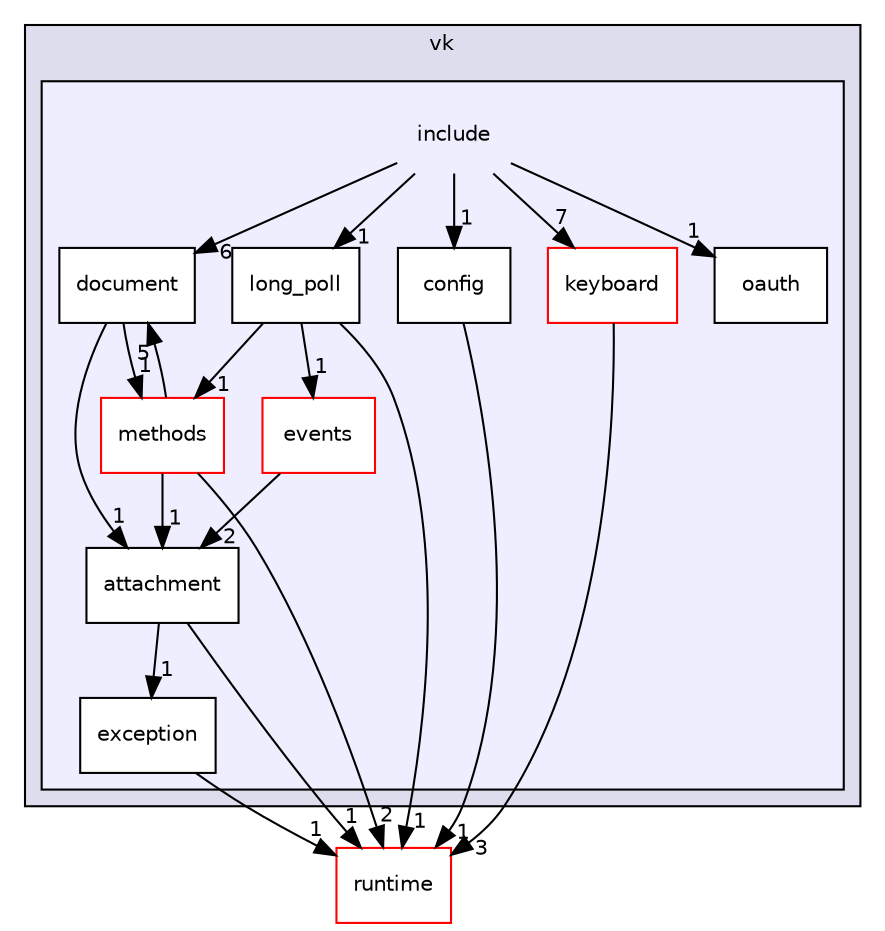 digraph "include" {
  compound=true
  node [ fontsize="10", fontname="Helvetica"];
  edge [ labelfontsize="10", labelfontname="Helvetica"];
  subgraph clusterdir_f24f4fdd59688f4e2fd114a89d2b5d0b {
    graph [ bgcolor="#ddddee", pencolor="black", label="vk" fontname="Helvetica", fontsize="10", URL="dir_f24f4fdd59688f4e2fd114a89d2b5d0b.html"]
  subgraph clusterdir_2fa8417925308be52a9c60106667e5c1 {
    graph [ bgcolor="#eeeeff", pencolor="black", label="" URL="dir_2fa8417925308be52a9c60106667e5c1.html"];
    dir_2fa8417925308be52a9c60106667e5c1 [shape=plaintext label="include"];
  dir_16d2d5aca2b307e57fabb256f7476155 [shape=box label="attachment" fillcolor="white" style="filled" URL="dir_16d2d5aca2b307e57fabb256f7476155.html"];
  dir_e9da7b008ad56628ad377fdb47f934f2 [shape=box label="config" fillcolor="white" style="filled" URL="dir_e9da7b008ad56628ad377fdb47f934f2.html"];
  dir_4ffb83fad530b8dc6c343ad878b0603f [shape=box label="document" fillcolor="white" style="filled" URL="dir_4ffb83fad530b8dc6c343ad878b0603f.html"];
  dir_53ba202eb25c4bfeaf3dda0cd82c2cb7 [shape=box label="events" fillcolor="white" style="filled" color="red" URL="dir_53ba202eb25c4bfeaf3dda0cd82c2cb7.html"];
  dir_999e20fcd6e8c7f712aada651c1a4f65 [shape=box label="exception" fillcolor="white" style="filled" URL="dir_999e20fcd6e8c7f712aada651c1a4f65.html"];
  dir_03e1825baa76148463b2acaefecdc4f6 [shape=box label="keyboard" fillcolor="white" style="filled" color="red" URL="dir_03e1825baa76148463b2acaefecdc4f6.html"];
  dir_d81e5165ed2b0481c93861d3320f17bf [shape=box label="long_poll" fillcolor="white" style="filled" URL="dir_d81e5165ed2b0481c93861d3320f17bf.html"];
  dir_a7bf451d887486fbd46dfcc99cdfed64 [shape=box label="methods" fillcolor="white" style="filled" color="red" URL="dir_a7bf451d887486fbd46dfcc99cdfed64.html"];
  dir_5add5579a89df1271dfd39b246b9b1d8 [shape=box label="oauth" fillcolor="white" style="filled" URL="dir_5add5579a89df1271dfd39b246b9b1d8.html"];
  }
  }
  dir_bacc0c93d90f14ec72dd74ece09979fb [shape=box label="runtime" fillcolor="white" style="filled" color="red" URL="dir_bacc0c93d90f14ec72dd74ece09979fb.html"];
  dir_2fa8417925308be52a9c60106667e5c1->dir_03e1825baa76148463b2acaefecdc4f6 [headlabel="7", labeldistance=1.5 headhref="dir_000004_000015.html"];
  dir_2fa8417925308be52a9c60106667e5c1->dir_4ffb83fad530b8dc6c343ad878b0603f [headlabel="6", labeldistance=1.5 headhref="dir_000004_000017.html"];
  dir_2fa8417925308be52a9c60106667e5c1->dir_5add5579a89df1271dfd39b246b9b1d8 [headlabel="1", labeldistance=1.5 headhref="dir_000004_000014.html"];
  dir_2fa8417925308be52a9c60106667e5c1->dir_d81e5165ed2b0481c93861d3320f17bf [headlabel="1", labeldistance=1.5 headhref="dir_000004_000005.html"];
  dir_2fa8417925308be52a9c60106667e5c1->dir_e9da7b008ad56628ad377fdb47f934f2 [headlabel="1", labeldistance=1.5 headhref="dir_000004_000027.html"];
  dir_16d2d5aca2b307e57fabb256f7476155->dir_999e20fcd6e8c7f712aada651c1a4f65 [headlabel="1", labeldistance=1.5 headhref="dir_000006_000024.html"];
  dir_16d2d5aca2b307e57fabb256f7476155->dir_bacc0c93d90f14ec72dd74ece09979fb [headlabel="1", labeldistance=1.5 headhref="dir_000006_000019.html"];
  dir_999e20fcd6e8c7f712aada651c1a4f65->dir_bacc0c93d90f14ec72dd74ece09979fb [headlabel="1", labeldistance=1.5 headhref="dir_000024_000019.html"];
  dir_4ffb83fad530b8dc6c343ad878b0603f->dir_16d2d5aca2b307e57fabb256f7476155 [headlabel="1", labeldistance=1.5 headhref="dir_000017_000006.html"];
  dir_4ffb83fad530b8dc6c343ad878b0603f->dir_a7bf451d887486fbd46dfcc99cdfed64 [headlabel="1", labeldistance=1.5 headhref="dir_000017_000012.html"];
  dir_a7bf451d887486fbd46dfcc99cdfed64->dir_4ffb83fad530b8dc6c343ad878b0603f [headlabel="5", labeldistance=1.5 headhref="dir_000012_000017.html"];
  dir_a7bf451d887486fbd46dfcc99cdfed64->dir_bacc0c93d90f14ec72dd74ece09979fb [headlabel="2", labeldistance=1.5 headhref="dir_000012_000019.html"];
  dir_a7bf451d887486fbd46dfcc99cdfed64->dir_16d2d5aca2b307e57fabb256f7476155 [headlabel="1", labeldistance=1.5 headhref="dir_000012_000006.html"];
  dir_53ba202eb25c4bfeaf3dda0cd82c2cb7->dir_16d2d5aca2b307e57fabb256f7476155 [headlabel="2", labeldistance=1.5 headhref="dir_000009_000006.html"];
  dir_d81e5165ed2b0481c93861d3320f17bf->dir_53ba202eb25c4bfeaf3dda0cd82c2cb7 [headlabel="1", labeldistance=1.5 headhref="dir_000005_000009.html"];
  dir_d81e5165ed2b0481c93861d3320f17bf->dir_a7bf451d887486fbd46dfcc99cdfed64 [headlabel="1", labeldistance=1.5 headhref="dir_000005_000012.html"];
  dir_d81e5165ed2b0481c93861d3320f17bf->dir_bacc0c93d90f14ec72dd74ece09979fb [headlabel="1", labeldistance=1.5 headhref="dir_000005_000019.html"];
  dir_03e1825baa76148463b2acaefecdc4f6->dir_bacc0c93d90f14ec72dd74ece09979fb [headlabel="3", labeldistance=1.5 headhref="dir_000015_000019.html"];
  dir_e9da7b008ad56628ad377fdb47f934f2->dir_bacc0c93d90f14ec72dd74ece09979fb [headlabel="1", labeldistance=1.5 headhref="dir_000027_000019.html"];
}
